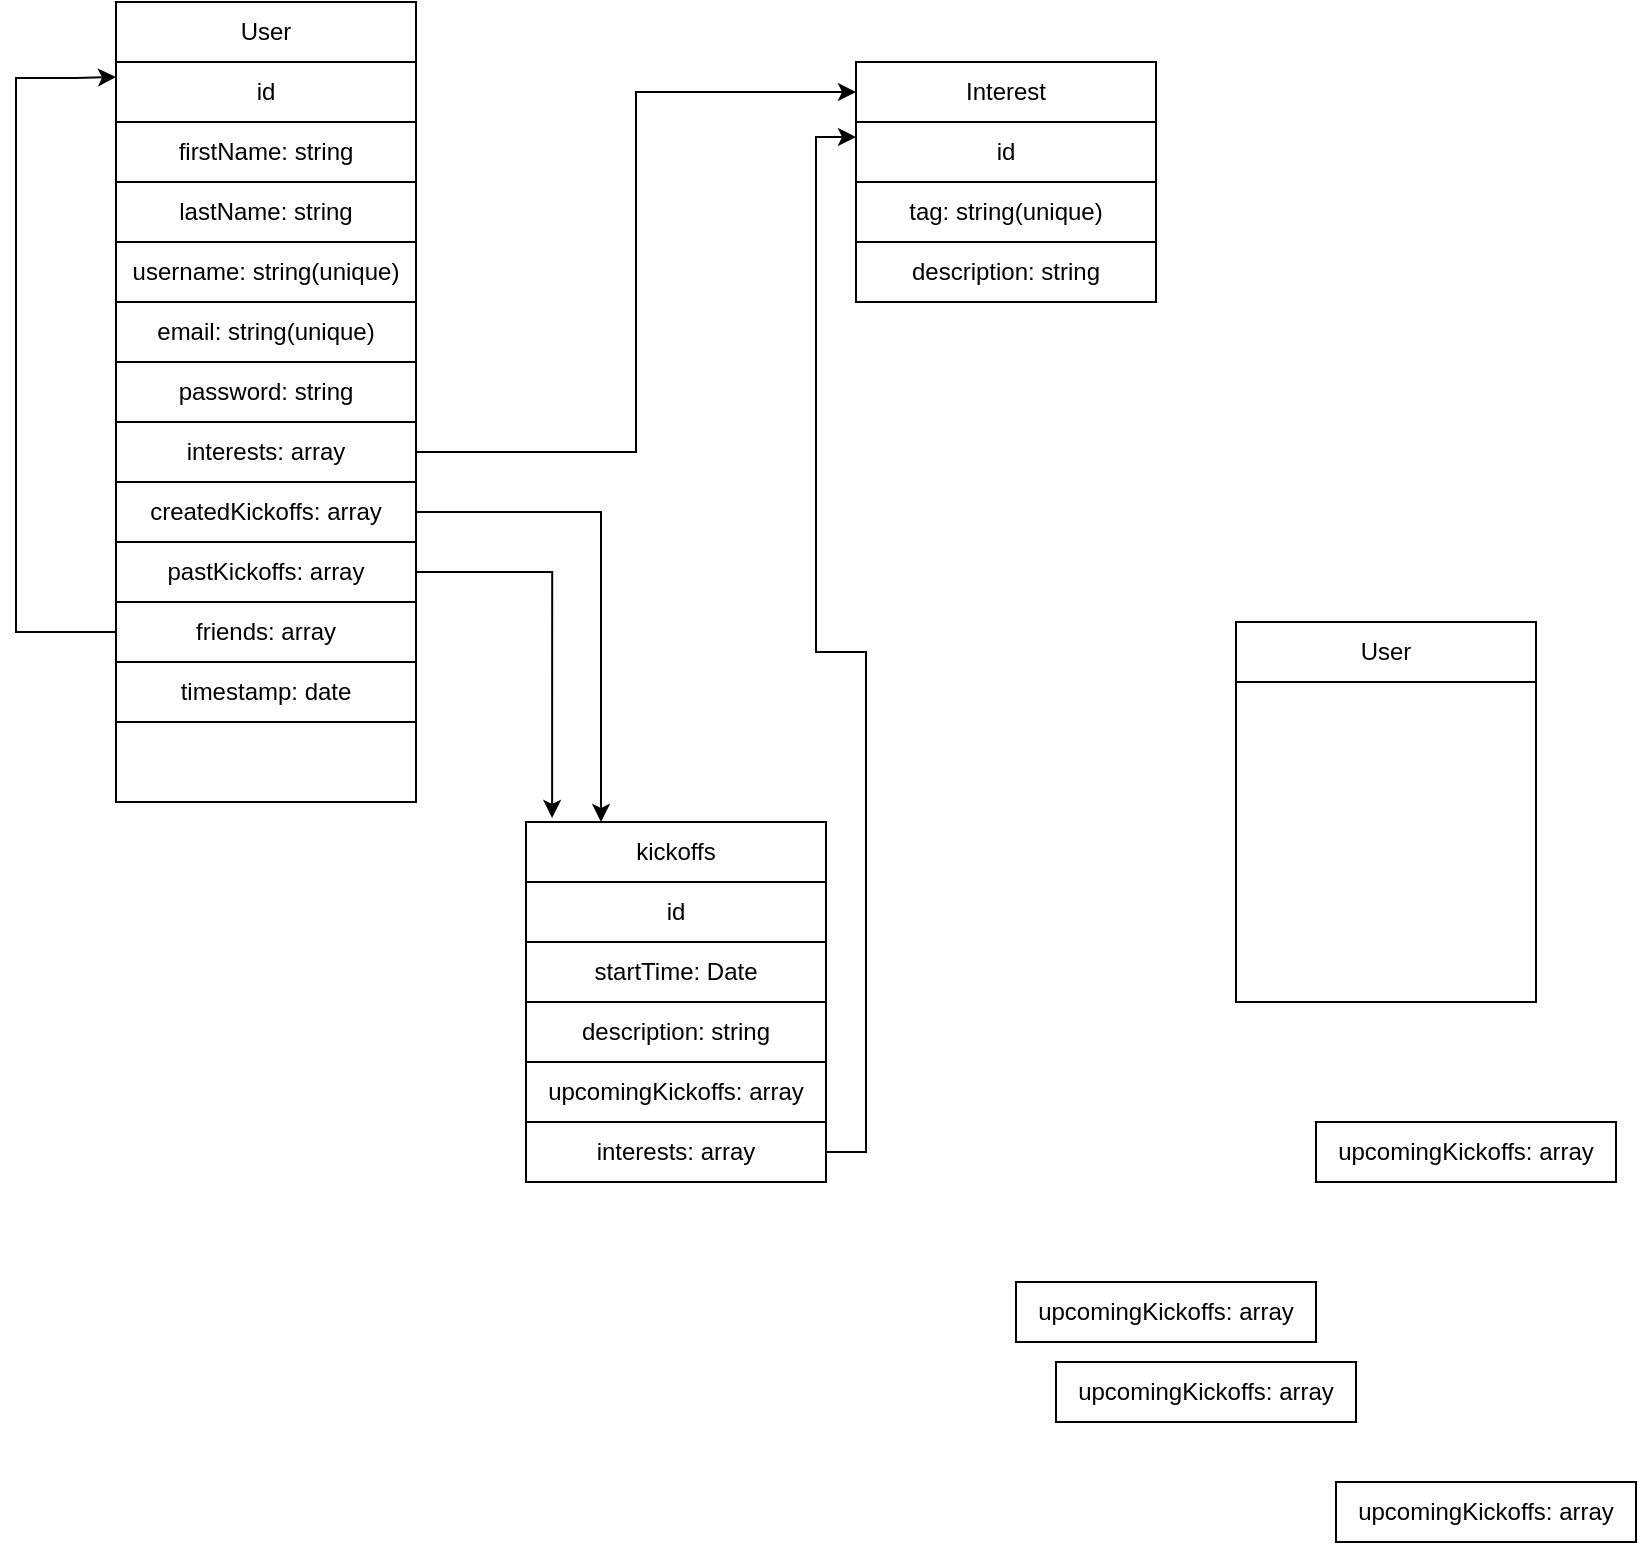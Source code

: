 
<mxfile version="13.10.0" type="embed">

<mxfile host="b86bd8d8-ae6c-41e2-ae6b-e434c1ce7e17" modified="2020-12-14T22:29:25.650Z" agent="Mozilla/5.0 (Macintosh; Intel Mac OS X 11_0_0) AppleWebKit/537.36 (KHTML, like Gecko) Code/1.52.0 Chrome/83.0.41.122 Electron/9.3.5 Safari/537.36" etag="fNSBNpI8zqb9s_qW5GsK" version="12.2.4" pages="1"><diagram id="JLdwa0yYwWFveLtW3_97" name="Page-1"><mxGraphModel dx="474" dy="620" grid="1" gridSize="10" guides="1" tooltips="1" connect="1" arrows="1" fold="1" page="1" pageScale="1" pageWidth="850" pageHeight="1100" math="0" shadow="0"><root><mxCell id="0"/><mxCell id="1" parent="0"/><mxCell id="3" value="" style="rounded=0;whiteSpace=wrap;html=1;" parent="1" vertex="1"><mxGeometry x="70" y="30" width="150" height="400" as="geometry"/></mxCell><mxCell id="4" value="User" style="rounded=0;whiteSpace=wrap;html=1;" parent="1" vertex="1"><mxGeometry x="70" y="30" width="150" height="30" as="geometry"/></mxCell><mxCell id="5" value="" style="rounded=0;whiteSpace=wrap;html=1;" parent="1" vertex="1"><mxGeometry x="275" y="440" width="150" height="180" as="geometry"/></mxCell><mxCell id="6" value="kickoffs" style="rounded=0;whiteSpace=wrap;html=1;" parent="1" vertex="1"><mxGeometry x="275" y="440" width="150" height="30" as="geometry"/></mxCell><mxCell id="7" value="" style="rounded=0;whiteSpace=wrap;html=1;" parent="1" vertex="1"><mxGeometry x="440" y="60" width="150" height="120" as="geometry"/></mxCell><mxCell id="8" value="Interest" style="rounded=0;whiteSpace=wrap;html=1;" parent="1" vertex="1"><mxGeometry x="440" y="60" width="150" height="30" as="geometry"/></mxCell><mxCell id="9" value="" style="rounded=0;whiteSpace=wrap;html=1;" parent="1" vertex="1"><mxGeometry x="630" y="340" width="150" height="190" as="geometry"/></mxCell><mxCell id="10" value="User" style="rounded=0;whiteSpace=wrap;html=1;" parent="1" vertex="1"><mxGeometry x="630" y="340" width="150" height="30" as="geometry"/></mxCell><mxCell id="13" value="firstName: string" style="rounded=0;whiteSpace=wrap;html=1;" parent="1" vertex="1"><mxGeometry x="70" y="90" width="150" height="30" as="geometry"/></mxCell><mxCell id="15" value="email: string(unique)" style="rounded=0;whiteSpace=wrap;html=1;" parent="1" vertex="1"><mxGeometry x="70" y="180" width="150" height="30" as="geometry"/></mxCell><mxCell id="16" value="username: string(unique)" style="rounded=0;whiteSpace=wrap;html=1;" parent="1" vertex="1"><mxGeometry x="70" y="150" width="150" height="30" as="geometry"/></mxCell><mxCell id="17" value="lastName: string" style="rounded=0;whiteSpace=wrap;html=1;" parent="1" vertex="1"><mxGeometry x="70" y="120" width="150" height="30" as="geometry"/></mxCell><mxCell id="34" style="edgeStyle=orthogonalEdgeStyle;rounded=0;orthogonalLoop=1;jettySize=auto;html=1;entryX=0;entryY=0.5;entryDx=0;entryDy=0;" parent="1" source="18" target="8" edge="1"><mxGeometry relative="1" as="geometry"/></mxCell><mxCell id="18" value="interests: array" style="rounded=0;whiteSpace=wrap;html=1;" parent="1" vertex="1"><mxGeometry x="70" y="240" width="150" height="30" as="geometry"/></mxCell><mxCell id="19" value="password: string" style="rounded=0;whiteSpace=wrap;html=1;" parent="1" vertex="1"><mxGeometry x="70" y="210" width="150" height="30" as="geometry"/></mxCell><mxCell id="20" value="startTime: Date" style="rounded=0;whiteSpace=wrap;html=1;" parent="1" vertex="1"><mxGeometry x="275" y="500" width="150" height="30" as="geometry"/></mxCell><mxCell id="23" value="id" style="rounded=0;whiteSpace=wrap;html=1;" parent="1" vertex="1"><mxGeometry x="275" y="470" width="150" height="30" as="geometry"/></mxCell><mxCell id="24" value="id" style="rounded=0;whiteSpace=wrap;html=1;" parent="1" vertex="1"><mxGeometry x="70" y="60" width="150" height="30" as="geometry"/></mxCell><mxCell id="25" value="description: string" style="rounded=0;whiteSpace=wrap;html=1;" parent="1" vertex="1"><mxGeometry x="440" y="150" width="150" height="30" as="geometry"/></mxCell><mxCell id="26" value="tag: string(unique)" style="rounded=0;whiteSpace=wrap;html=1;" parent="1" vertex="1"><mxGeometry x="440" y="120" width="150" height="30" as="geometry"/></mxCell><mxCell id="27" value="id" style="rounded=0;whiteSpace=wrap;html=1;" parent="1" vertex="1"><mxGeometry x="440" y="90" width="150" height="30" as="geometry"/></mxCell><mxCell id="28" value="timestamp: date" style="rounded=0;whiteSpace=wrap;html=1;" parent="1" vertex="1"><mxGeometry x="70" y="360" width="150" height="30" as="geometry"/></mxCell><mxCell id="43" style="edgeStyle=orthogonalEdgeStyle;rounded=0;orthogonalLoop=1;jettySize=auto;html=1;entryX=0;entryY=0.25;entryDx=0;entryDy=0;" parent="1" source="29" target="24" edge="1"><mxGeometry relative="1" as="geometry"><Array as="points"><mxPoint x="20" y="345"/><mxPoint x="20" y="68"/><mxPoint x="50" y="68"/></Array></mxGeometry></mxCell><mxCell id="29" value="friends: array" style="rounded=0;whiteSpace=wrap;html=1;" parent="1" vertex="1"><mxGeometry x="70" y="330" width="150" height="30" as="geometry"/></mxCell><mxCell id="33" style="edgeStyle=orthogonalEdgeStyle;rounded=0;orthogonalLoop=1;jettySize=auto;html=1;exitX=1;exitY=0.5;exitDx=0;exitDy=0;entryX=0.087;entryY=-0.067;entryDx=0;entryDy=0;entryPerimeter=0;" parent="1" source="30" target="6" edge="1"><mxGeometry relative="1" as="geometry"/></mxCell><mxCell id="30" value="pastKickoffs: array" style="rounded=0;whiteSpace=wrap;html=1;" parent="1" vertex="1"><mxGeometry x="70" y="300" width="150" height="30" as="geometry"/></mxCell><mxCell id="32" style="edgeStyle=orthogonalEdgeStyle;rounded=0;orthogonalLoop=1;jettySize=auto;html=1;exitX=1;exitY=0.5;exitDx=0;exitDy=0;entryX=0.25;entryY=0;entryDx=0;entryDy=0;" parent="1" source="31" target="6" edge="1"><mxGeometry relative="1" as="geometry"/></mxCell><mxCell id="31" value="createdKickoffs: array" style="rounded=0;whiteSpace=wrap;html=1;" parent="1" vertex="1"><mxGeometry x="70" y="270" width="150" height="30" as="geometry"/></mxCell><mxCell id="35" value="upcomingKickoffs: array" style="rounded=0;whiteSpace=wrap;html=1;" parent="1" vertex="1"><mxGeometry x="670" y="590" width="150" height="30" as="geometry"/></mxCell><mxCell id="36" value="upcomingKickoffs: array" style="rounded=0;whiteSpace=wrap;html=1;" parent="1" vertex="1"><mxGeometry x="520" y="670" width="150" height="30" as="geometry"/></mxCell><mxCell id="37" value="upcomingKickoffs: array" style="rounded=0;whiteSpace=wrap;html=1;" parent="1" vertex="1"><mxGeometry x="540" y="710" width="150" height="30" as="geometry"/></mxCell><mxCell id="38" value="upcomingKickoffs: array" style="rounded=0;whiteSpace=wrap;html=1;" parent="1" vertex="1"><mxGeometry x="680" y="770" width="150" height="30" as="geometry"/></mxCell><mxCell id="42" style="edgeStyle=orthogonalEdgeStyle;rounded=0;orthogonalLoop=1;jettySize=auto;html=1;entryX=0;entryY=0.25;entryDx=0;entryDy=0;" parent="1" source="39" target="27" edge="1"><mxGeometry relative="1" as="geometry"/></mxCell><mxCell id="39" value="interests: array" style="rounded=0;whiteSpace=wrap;html=1;" parent="1" vertex="1"><mxGeometry x="275" y="590" width="150" height="30" as="geometry"/></mxCell><mxCell id="40" value="upcomingKickoffs: array" style="rounded=0;whiteSpace=wrap;html=1;" parent="1" vertex="1"><mxGeometry x="275" y="560" width="150" height="30" as="geometry"/></mxCell><mxCell id="41" value="description: string" style="rounded=0;whiteSpace=wrap;html=1;" parent="1" vertex="1"><mxGeometry x="275" y="530" width="150" height="30" as="geometry"/></mxCell></root></mxGraphModel></diagram></mxfile>

<mxfile host="65bd71144e" modified="2020-12-14T21:59:51.918Z" agent="5.0 (Macintosh; Intel Mac OS X 10_14_6) AppleWebKit/537.36 (KHTML, like Gecko) Code/1.51.1 Chrome/83.0.41.122 Electron/9.3.3 Safari/537.36" etag="nMjo2MnMiHaQ715Bs2rU" version="13.10.0" type="embed">

    <diagram id="JLdwa0yYwWFveLtW3_97" name="Page-1">
        <mxGraphModel dx="680" dy="222" grid="1" gridSize="10" guides="1" tooltips="1" connect="1" arrows="1" fold="1" page="1" pageScale="1" pageWidth="850" pageHeight="1100" math="0" shadow="0">
            <root>
                <mxCell id="0"/>
                <mxCell id="1" parent="0"/>
                <mxCell id="3" value="" style="rounded=0;whiteSpace=wrap;html=1;" parent="1" vertex="1">
                    <mxGeometry x="70" y="30" width="150" height="400" as="geometry"/>
                </mxCell>
                <mxCell id="4" value="User" style="rounded=0;whiteSpace=wrap;html=1;" parent="1" vertex="1">
                    <mxGeometry x="70" y="30" width="150" height="30" as="geometry"/>
                </mxCell>
                <mxCell id="5" value="" style="rounded=0;whiteSpace=wrap;html=1;" parent="1" vertex="1">
                    <mxGeometry x="275" y="440" width="150" height="210" as="geometry"/>
                </mxCell>
                <mxCell id="6" value="kickoffs" style="rounded=0;whiteSpace=wrap;html=1;" parent="1" vertex="1">
                    <mxGeometry x="275" y="440" width="150" height="30" as="geometry"/>
                </mxCell>
                <mxCell id="7" value="" style="rounded=0;whiteSpace=wrap;html=1;" parent="1" vertex="1">
                    <mxGeometry x="440" y="60" width="150" height="120" as="geometry"/>
                </mxCell>
                <mxCell id="8" value="Interest" style="rounded=0;whiteSpace=wrap;html=1;" parent="1" vertex="1">
                    <mxGeometry x="440" y="60" width="150" height="30" as="geometry"/>
                </mxCell>
                <mxCell id="9" value="" style="rounded=0;whiteSpace=wrap;html=1;" parent="1" vertex="1">
                    <mxGeometry x="630" y="340" width="150" height="210" as="geometry"/>
                </mxCell>
                <mxCell id="10" value="Group" style="rounded=0;whiteSpace=wrap;html=1;" parent="1" vertex="1">
                    <mxGeometry x="630" y="340" width="150" height="30" as="geometry"/>
                </mxCell>
                <mxCell id="13" value="firstName: string" style="rounded=0;whiteSpace=wrap;html=1;" parent="1" vertex="1">
                    <mxGeometry x="70" y="90" width="150" height="30" as="geometry"/>
                </mxCell>
                <mxCell id="15" value="email: string(unique)" style="rounded=0;whiteSpace=wrap;html=1;" parent="1" vertex="1">
                    <mxGeometry x="70" y="180" width="150" height="30" as="geometry"/>
                </mxCell>
                <mxCell id="16" value="username: string(unique)" style="rounded=0;whiteSpace=wrap;html=1;" parent="1" vertex="1">
                    <mxGeometry x="70" y="150" width="150" height="30" as="geometry"/>
                </mxCell>
                <mxCell id="17" value="lastName: string" style="rounded=0;whiteSpace=wrap;html=1;" parent="1" vertex="1">
                    <mxGeometry x="70" y="120" width="150" height="30" as="geometry"/>
                </mxCell>
                <mxCell id="34" style="edgeStyle=orthogonalEdgeStyle;rounded=0;orthogonalLoop=1;jettySize=auto;html=1;entryX=0;entryY=0.5;entryDx=0;entryDy=0;" parent="1" source="18" target="8" edge="1">
                    <mxGeometry relative="1" as="geometry"/>
                </mxCell>
                <mxCell id="18" value="interests: array" style="rounded=0;whiteSpace=wrap;html=1;" parent="1" vertex="1">
                    <mxGeometry x="70" y="240" width="150" height="30" as="geometry"/>
                </mxCell>
                <mxCell id="19" value="password: string" style="rounded=0;whiteSpace=wrap;html=1;" parent="1" vertex="1">
                    <mxGeometry x="70" y="210" width="150" height="30" as="geometry"/>
                </mxCell>
                <mxCell id="20" value="startTime: Date" style="rounded=0;whiteSpace=wrap;html=1;" parent="1" vertex="1">
                    <mxGeometry x="275" y="560" width="150" height="30" as="geometry"/>
                </mxCell>
                <mxCell id="23" value="id" style="rounded=0;whiteSpace=wrap;html=1;" parent="1" vertex="1">
                    <mxGeometry x="275" y="470" width="150" height="30" as="geometry"/>
                </mxCell>
                <mxCell id="24" value="id" style="rounded=0;whiteSpace=wrap;html=1;" parent="1" vertex="1">
                    <mxGeometry x="70" y="60" width="150" height="30" as="geometry"/>
                </mxCell>
                <mxCell id="25" value="description: string" style="rounded=0;whiteSpace=wrap;html=1;" parent="1" vertex="1">
                    <mxGeometry x="440" y="150" width="150" height="30" as="geometry"/>
                </mxCell>
                <mxCell id="26" value="tag: string(unique)" style="rounded=0;whiteSpace=wrap;html=1;" parent="1" vertex="1">
                    <mxGeometry x="440" y="120" width="150" height="30" as="geometry"/>
                </mxCell>
                <mxCell id="27" value="id" style="rounded=0;whiteSpace=wrap;html=1;" parent="1" vertex="1">
                    <mxGeometry x="440" y="90" width="150" height="30" as="geometry"/>
                </mxCell>
                <mxCell id="28" value="timestamp: date" style="rounded=0;whiteSpace=wrap;html=1;" parent="1" vertex="1">
                    <mxGeometry x="70" y="360" width="150" height="30" as="geometry"/>
                </mxCell>
                <mxCell id="43" style="edgeStyle=orthogonalEdgeStyle;rounded=0;orthogonalLoop=1;jettySize=auto;html=1;entryX=0;entryY=0.25;entryDx=0;entryDy=0;" parent="1" source="29" target="24" edge="1">
                    <mxGeometry relative="1" as="geometry">
                        <Array as="points">
                            <mxPoint x="20" y="345"/>
                            <mxPoint x="20" y="68"/>
                            <mxPoint x="50" y="68"/>
                        </Array>
                    </mxGeometry>
                </mxCell>
                <mxCell id="29" value="friends: array" style="rounded=0;whiteSpace=wrap;html=1;" parent="1" vertex="1">
                    <mxGeometry x="70" y="330" width="150" height="30" as="geometry"/>
                </mxCell>
                <mxCell id="33" style="edgeStyle=orthogonalEdgeStyle;rounded=0;orthogonalLoop=1;jettySize=auto;html=1;exitX=1;exitY=0.5;exitDx=0;exitDy=0;entryX=0.087;entryY=-0.067;entryDx=0;entryDy=0;entryPerimeter=0;" parent="1" source="30" target="6" edge="1">
                    <mxGeometry relative="1" as="geometry"/>
                </mxCell>
                <mxCell id="30" value="pastKickoffs: array" style="rounded=0;whiteSpace=wrap;html=1;" parent="1" vertex="1">
                    <mxGeometry x="70" y="300" width="150" height="30" as="geometry"/>
                </mxCell>
                <mxCell id="32" style="edgeStyle=orthogonalEdgeStyle;rounded=0;orthogonalLoop=1;jettySize=auto;html=1;exitX=1;exitY=0.5;exitDx=0;exitDy=0;entryX=0.25;entryY=0;entryDx=0;entryDy=0;" parent="1" source="31" target="6" edge="1">
                    <mxGeometry relative="1" as="geometry"/>
                </mxCell>
                <mxCell id="31" value="upcomingKickoffs: array" style="rounded=0;whiteSpace=wrap;html=1;" parent="1" vertex="1">
                    <mxGeometry x="70" y="270" width="150" height="30" as="geometry"/>
                </mxCell>
                <mxCell id="35" value="users: array" style="rounded=0;whiteSpace=wrap;html=1;" parent="1" vertex="1">
                    <mxGeometry x="630" y="490" width="150" height="30" as="geometry"/>
                </mxCell>
                <mxCell id="36" value="name: string(unique)" style="rounded=0;whiteSpace=wrap;html=1;" parent="1" vertex="1">
                    <mxGeometry x="630" y="400" width="150" height="30" as="geometry"/>
                </mxCell>
                <mxCell id="37" value="creator: int(id)" style="rounded=0;whiteSpace=wrap;html=1;" parent="1" vertex="1">
                    <mxGeometry x="275" y="530" width="150" height="30" as="geometry"/>
                </mxCell>
                <mxCell id="38" value="upcomingKickoffs: array" style="rounded=0;whiteSpace=wrap;html=1;" parent="1" vertex="1">
                    <mxGeometry x="680" y="770" width="150" height="30" as="geometry"/>
                </mxCell>
                <mxCell id="42" style="edgeStyle=orthogonalEdgeStyle;rounded=0;orthogonalLoop=1;jettySize=auto;html=1;entryX=0;entryY=0.25;entryDx=0;entryDy=0;" parent="1" source="39" target="27" edge="1">
                    <mxGeometry relative="1" as="geometry"/>
                </mxCell>
                <mxCell id="39" value="interests: array" style="rounded=0;whiteSpace=wrap;html=1;" parent="1" vertex="1">
                    <mxGeometry x="275" y="620" width="150" height="30" as="geometry"/>
                </mxCell>
                <mxCell id="41" value="description: string" style="rounded=0;whiteSpace=wrap;html=1;" parent="1" vertex="1">
                    <mxGeometry x="275" y="590" width="150" height="30" as="geometry"/>
                </mxCell>
                <mxCell id="44" value="id" style="rounded=0;whiteSpace=wrap;html=1;" vertex="1" parent="1">
                    <mxGeometry x="630" y="370" width="150" height="30" as="geometry"/>
                </mxCell>
                <mxCell id="45" value="upcomingKickoffs: array" style="rounded=0;whiteSpace=wrap;html=1;" vertex="1" parent="1">
                    <mxGeometry x="630" y="520" width="150" height="30" as="geometry"/>
                </mxCell>
                <mxCell id="46" value="interests: array" style="rounded=0;whiteSpace=wrap;html=1;" vertex="1" parent="1">
                    <mxGeometry x="630" y="460" width="150" height="30" as="geometry"/>
                </mxCell>
                <mxCell id="48" value="" style="endArrow=classic;startArrow=classic;html=1;entryX=0;entryY=0.75;entryDx=0;entryDy=0;edgeStyle=orthogonalEdgeStyle;" edge="1" parent="1" target="46">
                    <mxGeometry width="50" height="50" relative="1" as="geometry">
                        <mxPoint x="595" y="130" as="sourcePoint"/>
                        <mxPoint x="640" y="280" as="targetPoint"/>
                    </mxGeometry>
                </mxCell>
                <mxCell id="50" value="" style="endArrow=classic;startArrow=classic;html=1;entryX=0;entryY=0.5;entryDx=0;entryDy=0;edgeStyle=orthogonalEdgeStyle;exitX=1;exitY=0.5;exitDx=0;exitDy=0;" edge="1" parent="1" source="24" target="35">
                    <mxGeometry width="50" height="50" relative="1" as="geometry">
                        <mxPoint x="420" y="240" as="sourcePoint"/>
                        <mxPoint x="640" y="310" as="targetPoint"/>
                    </mxGeometry>
                </mxCell>
                <mxCell id="51" value="" style="endArrow=classic;html=1;exitX=1;exitY=0.5;exitDx=0;exitDy=0;entryX=0;entryY=0.5;entryDx=0;entryDy=0;edgeStyle=orthogonalEdgeStyle;" edge="1" parent="1" source="23" target="45">
                    <mxGeometry width="50" height="50" relative="1" as="geometry">
                        <mxPoint x="590" y="410" as="sourcePoint"/>
                        <mxPoint x="640" y="360" as="targetPoint"/>
                    </mxGeometry>
                </mxCell>
                <mxCell id="53" value="upcomingKickoffs: array" style="rounded=0;whiteSpace=wrap;html=1;" vertex="1" parent="1">
                    <mxGeometry x="660" y="690" width="150" height="30" as="geometry"/>
                </mxCell>
                <mxCell id="54" value="upcomingKickoffs: array" style="rounded=0;whiteSpace=wrap;html=1;" vertex="1" parent="1">
                    <mxGeometry x="660" y="690" width="150" height="30" as="geometry"/>
                </mxCell>
                <mxCell id="55" value="upcomingKickoffs: array" style="rounded=0;whiteSpace=wrap;html=1;" vertex="1" parent="1">
                    <mxGeometry x="680" y="680" width="150" height="30" as="geometry"/>
                </mxCell>
                <mxCell id="56" value="upcomingKickoffs: array" style="rounded=0;whiteSpace=wrap;html=1;" vertex="1" parent="1">
                    <mxGeometry x="670" y="670" width="150" height="30" as="geometry"/>
                </mxCell>
                <mxCell id="57" value="upcomingKickoffs: array" style="rounded=0;whiteSpace=wrap;html=1;" vertex="1" parent="1">
                    <mxGeometry x="690" y="670" width="150" height="30" as="geometry"/>
                </mxCell>
                <mxCell id="58" value="creator: int(id)" style="rounded=0;whiteSpace=wrap;html=1;" vertex="1" parent="1">
                    <mxGeometry x="630" y="430" width="150" height="30" as="geometry"/>
                </mxCell>
                <mxCell id="59" value="upcomingKickoffs: array" style="rounded=0;whiteSpace=wrap;html=1;" vertex="1" parent="1">
                    <mxGeometry x="660" y="650" width="150" height="30" as="geometry"/>
                </mxCell>
                <mxCell id="60" value="upcomingKickoffs: array" style="rounded=0;whiteSpace=wrap;html=1;" vertex="1" parent="1">
                    <mxGeometry x="70" y="390" width="150" height="30" as="geometry"/>
                </mxCell>
                <mxCell id="61" value="upcomingKickoffs: array" style="rounded=0;whiteSpace=wrap;html=1;" vertex="1" parent="1">
                    <mxGeometry x="670" y="650" width="150" height="30" as="geometry"/>
                </mxCell>
                <mxCell id="62" value="title: string (required)" style="rounded=0;whiteSpace=wrap;html=1;" vertex="1" parent="1">
                    <mxGeometry x="275" y="500" width="150" height="30" as="geometry"/>
                </mxCell>
                <mxCell id="66" value="" style="endArrow=classic;startArrow=classic;html=1;entryX=0;entryY=0.5;entryDx=0;entryDy=0;edgeStyle=orthogonalEdgeStyle;exitX=1;exitY=0.5;exitDx=0;exitDy=0;" edge="1" parent="1" target="58">
                    <mxGeometry width="50" height="50" relative="1" as="geometry">
                        <mxPoint x="230" y="85" as="sourcePoint"/>
                        <mxPoint x="640" y="515" as="targetPoint"/>
                    </mxGeometry>
                </mxCell>
                <mxCell id="67" value="" style="endArrow=classic;html=1;edgeStyle=orthogonalEdgeStyle;exitX=1;exitY=0.5;exitDx=0;exitDy=0;entryX=0;entryY=0.5;entryDx=0;entryDy=0;" edge="1" parent="1" source="24" target="37">
                    <mxGeometry width="50" height="50" relative="1" as="geometry">
                        <mxPoint x="180" y="220" as="sourcePoint"/>
                        <mxPoint x="240" y="340" as="targetPoint"/>
                    </mxGeometry>
                </mxCell>
                <mxCell id="68" style="edgeStyle=orthogonalEdgeStyle;rounded=0;orthogonalLoop=1;jettySize=auto;html=1;exitX=0.5;exitY=1;exitDx=0;exitDy=0;" edge="1" parent="1" source="60" target="60">
                    <mxGeometry relative="1" as="geometry"/>
                </mxCell>
            </root>
        </mxGraphModel>
    </diagram>
</mxfile>
